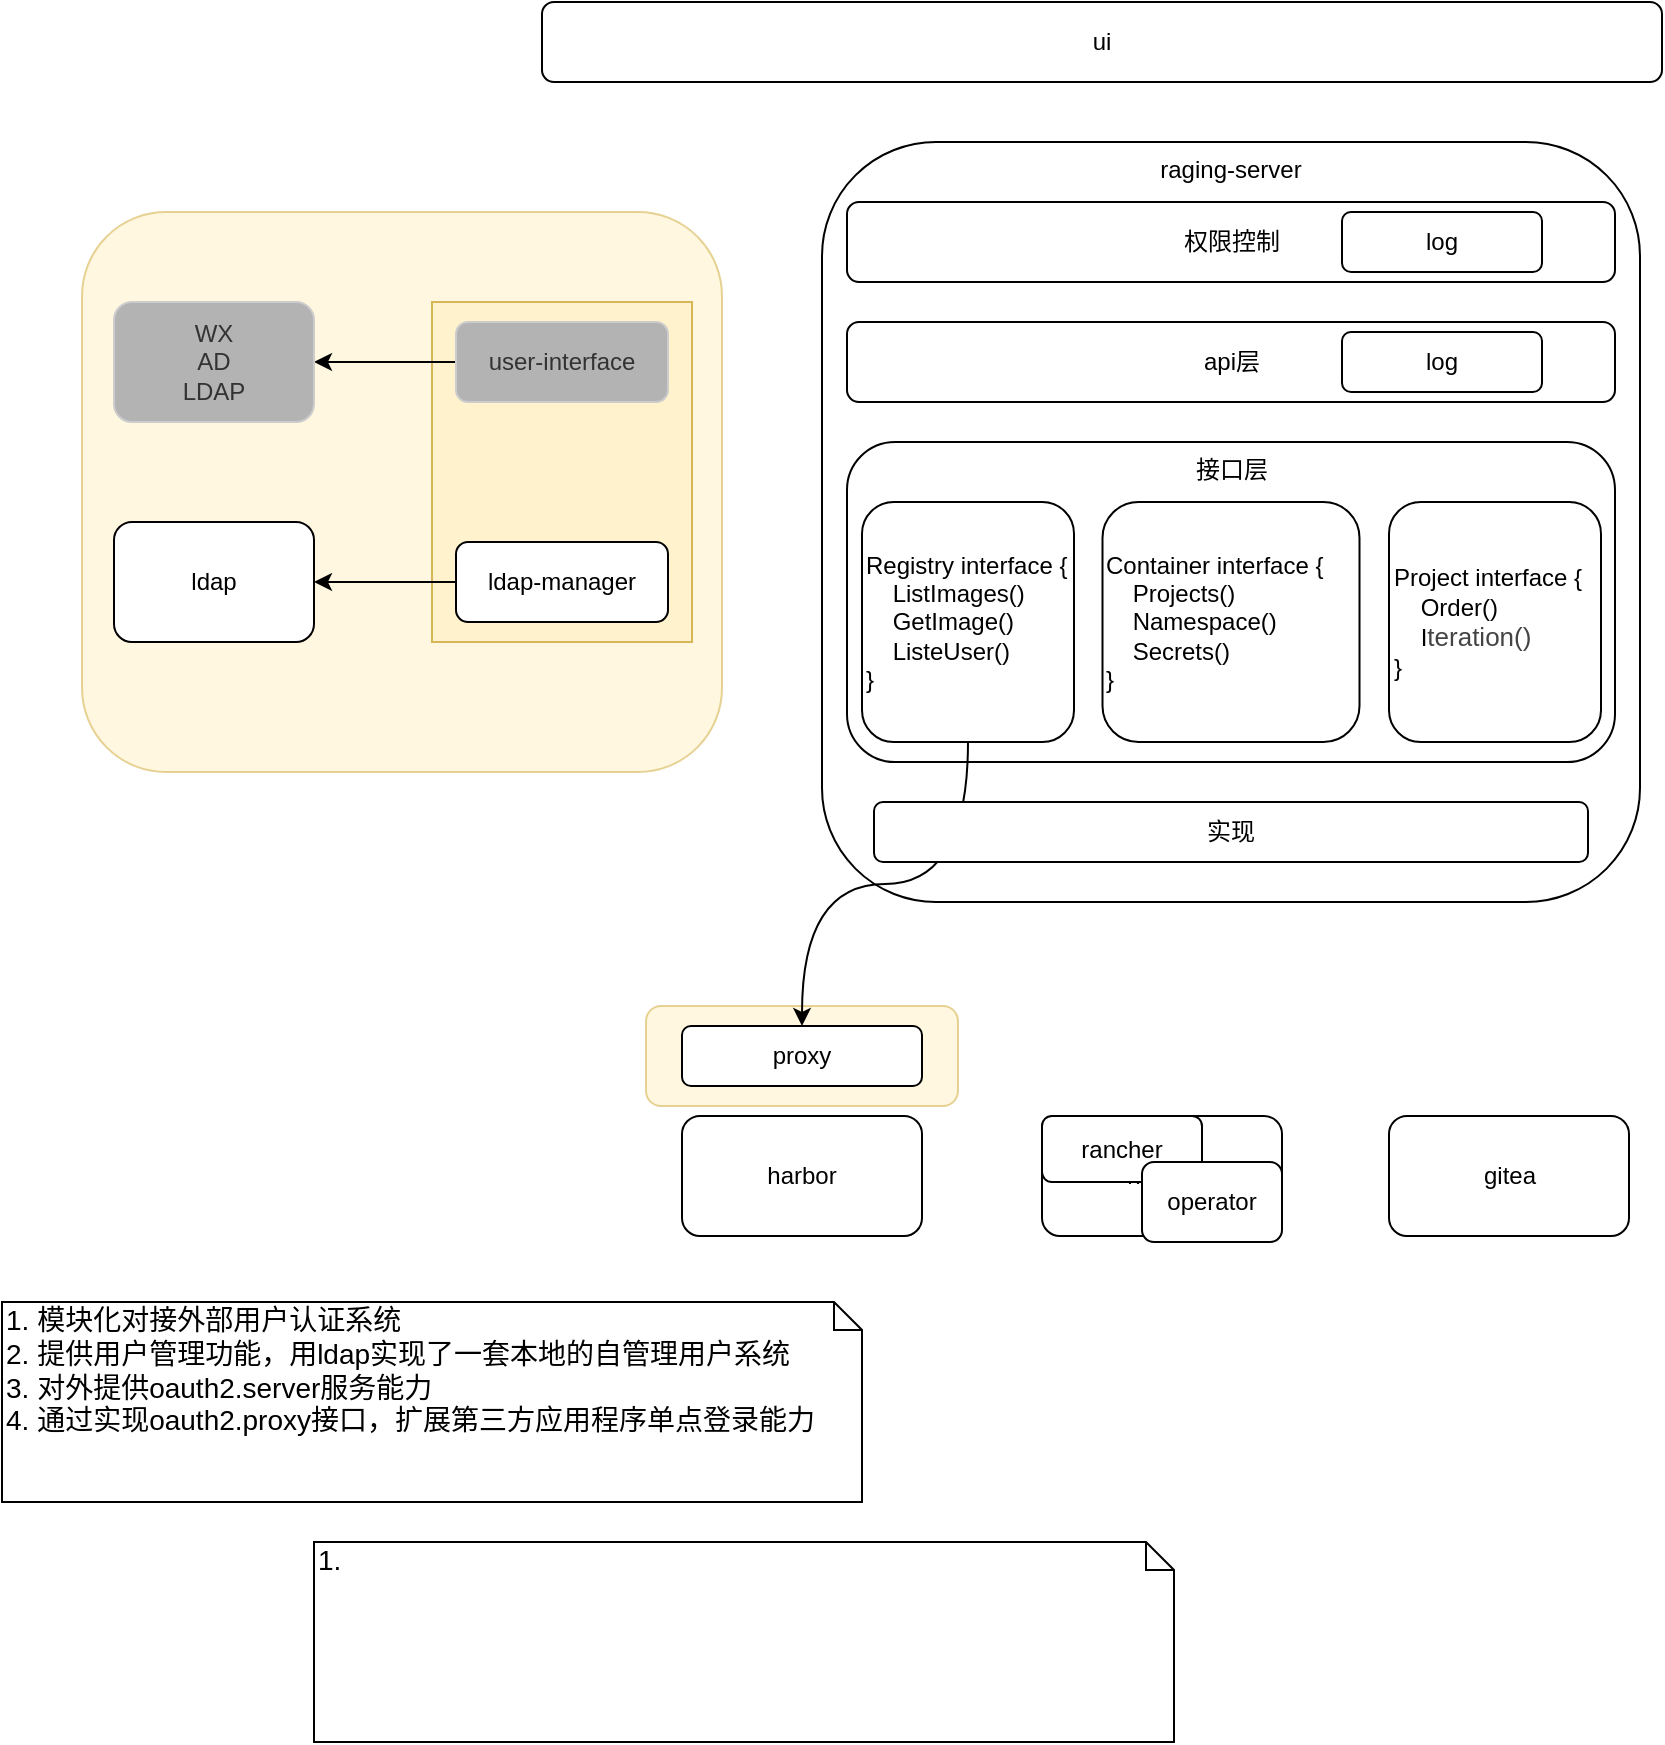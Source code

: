 <mxfile version="12.7.9" type="github">
  <diagram id="2zLyS7CO0fNIUSHIiofg" name="Page-1">
    <mxGraphModel dx="2249" dy="801" grid="1" gridSize="10" guides="1" tooltips="1" connect="1" arrows="1" fold="1" page="1" pageScale="1" pageWidth="827" pageHeight="1169" math="0" shadow="0">
      <root>
        <mxCell id="0" />
        <mxCell id="1" parent="0" />
        <mxCell id="tWpQMkSMTpR4HJjaRMgl-33" value="" style="rounded=1;whiteSpace=wrap;html=1;fillColor=#fff2cc;strokeColor=#d6b656;opacity=60;" vertex="1" parent="1">
          <mxGeometry x="232" y="522" width="156" height="50" as="geometry" />
        </mxCell>
        <mxCell id="tWpQMkSMTpR4HJjaRMgl-31" value="" style="rounded=1;whiteSpace=wrap;html=1;fillColor=#fff2cc;strokeColor=#d6b656;opacity=60;" vertex="1" parent="1">
          <mxGeometry x="-50" y="125" width="320" height="280" as="geometry" />
        </mxCell>
        <mxCell id="tWpQMkSMTpR4HJjaRMgl-26" value="harbor&lt;span style=&quot;color: rgba(0 , 0 , 0 , 0) ; font-family: monospace ; font-size: 0px ; white-space: nowrap&quot;&gt;%3CmxGraphModel%3E%3Croot%3E%3CmxCell%20id%3D%220%22%2F%3E%3CmxCell%20id%3D%221%22%20parent%3D%220%22%2F%3E%3CmxCell%20id%3D%222%22%20value%3D%22rancher%22%20style%3D%22rounded%3D1%3BwhiteSpace%3Dwrap%3Bhtml%3D1%3B%22%20vertex%3D%221%22%20parent%3D%221%22%3E%3CmxGeometry%20x%3D%22120%22%20y%3D%22400%22%20width%3D%22120%22%20height%3D%2260%22%20as%3D%22geometry%22%2F%3E%3C%2FmxCell%3E%3C%2Froot%3E%3C%2FmxGraphModel%3E&lt;/span&gt;" style="rounded=1;whiteSpace=wrap;html=1;" vertex="1" parent="1">
          <mxGeometry x="430" y="577" width="120" height="60" as="geometry" />
        </mxCell>
        <mxCell id="tWpQMkSMTpR4HJjaRMgl-22" value="" style="rounded=0;whiteSpace=wrap;html=1;fillColor=#fff2cc;strokeColor=#d6b656;" vertex="1" parent="1">
          <mxGeometry x="125" y="170" width="130" height="170" as="geometry" />
        </mxCell>
        <mxCell id="tWpQMkSMTpR4HJjaRMgl-1" value="ldap" style="rounded=1;whiteSpace=wrap;html=1;" vertex="1" parent="1">
          <mxGeometry x="-34" y="280" width="100" height="60" as="geometry" />
        </mxCell>
        <mxCell id="tWpQMkSMTpR4HJjaRMgl-2" value="raging-server" style="rounded=1;whiteSpace=wrap;html=1;verticalAlign=top;" vertex="1" parent="1">
          <mxGeometry x="320" y="90" width="409" height="380" as="geometry" />
        </mxCell>
        <mxCell id="tWpQMkSMTpR4HJjaRMgl-3" value="api层" style="rounded=1;whiteSpace=wrap;html=1;" vertex="1" parent="1">
          <mxGeometry x="332.5" y="180" width="384" height="40" as="geometry" />
        </mxCell>
        <mxCell id="tWpQMkSMTpR4HJjaRMgl-4" value="ui" style="rounded=1;whiteSpace=wrap;html=1;" vertex="1" parent="1">
          <mxGeometry x="180" y="20" width="560" height="40" as="geometry" />
        </mxCell>
        <mxCell id="tWpQMkSMTpR4HJjaRMgl-5" style="edgeStyle=orthogonalEdgeStyle;rounded=0;orthogonalLoop=1;jettySize=auto;html=1;exitX=0;exitY=0.5;exitDx=0;exitDy=0;entryX=1;entryY=0.5;entryDx=0;entryDy=0;" edge="1" parent="1" source="tWpQMkSMTpR4HJjaRMgl-6" target="tWpQMkSMTpR4HJjaRMgl-1">
          <mxGeometry relative="1" as="geometry" />
        </mxCell>
        <mxCell id="tWpQMkSMTpR4HJjaRMgl-6" value="ldap-manager" style="rounded=1;whiteSpace=wrap;html=1;" vertex="1" parent="1">
          <mxGeometry x="137" y="290" width="106" height="40" as="geometry" />
        </mxCell>
        <mxCell id="tWpQMkSMTpR4HJjaRMgl-7" style="edgeStyle=orthogonalEdgeStyle;rounded=0;orthogonalLoop=1;jettySize=auto;html=1;" edge="1" parent="1" source="tWpQMkSMTpR4HJjaRMgl-8" target="tWpQMkSMTpR4HJjaRMgl-9">
          <mxGeometry relative="1" as="geometry" />
        </mxCell>
        <mxCell id="tWpQMkSMTpR4HJjaRMgl-8" value="user-interface" style="rounded=1;whiteSpace=wrap;html=1;fillColor=#B3B3B3;strokeColor=#CCCCCC;fontColor=#333333;" vertex="1" parent="1">
          <mxGeometry x="137" y="180" width="106" height="40" as="geometry" />
        </mxCell>
        <mxCell id="tWpQMkSMTpR4HJjaRMgl-9" value="WX&lt;br&gt;AD&lt;br&gt;LDAP" style="rounded=1;whiteSpace=wrap;html=1;fillColor=#B3B3B3;strokeColor=#CCCCCC;fontColor=#333333;" vertex="1" parent="1">
          <mxGeometry x="-34" y="170" width="100" height="60" as="geometry" />
        </mxCell>
        <mxCell id="tWpQMkSMTpR4HJjaRMgl-10" value="权限控制" style="rounded=1;whiteSpace=wrap;html=1;" vertex="1" parent="1">
          <mxGeometry x="332.5" y="120" width="384" height="40" as="geometry" />
        </mxCell>
        <mxCell id="tWpQMkSMTpR4HJjaRMgl-11" value="log" style="rounded=1;whiteSpace=wrap;html=1;" vertex="1" parent="1">
          <mxGeometry x="580" y="125" width="100" height="30" as="geometry" />
        </mxCell>
        <mxCell id="tWpQMkSMTpR4HJjaRMgl-12" value="log" style="rounded=1;whiteSpace=wrap;html=1;" vertex="1" parent="1">
          <mxGeometry x="580" y="185" width="100" height="30" as="geometry" />
        </mxCell>
        <mxCell id="tWpQMkSMTpR4HJjaRMgl-13" value="接口层" style="rounded=1;whiteSpace=wrap;html=1;verticalAlign=top;" vertex="1" parent="1">
          <mxGeometry x="332.5" y="240" width="384" height="160" as="geometry" />
        </mxCell>
        <mxCell id="tWpQMkSMTpR4HJjaRMgl-14" value="rancher" style="rounded=1;whiteSpace=wrap;html=1;" vertex="1" parent="1">
          <mxGeometry x="430" y="577" width="80" height="33" as="geometry" />
        </mxCell>
        <mxCell id="tWpQMkSMTpR4HJjaRMgl-15" value="harbor&lt;span style=&quot;color: rgba(0 , 0 , 0 , 0) ; font-family: monospace ; font-size: 0px ; white-space: nowrap&quot;&gt;%3CmxGraphModel%3E%3Croot%3E%3CmxCell%20id%3D%220%22%2F%3E%3CmxCell%20id%3D%221%22%20parent%3D%220%22%2F%3E%3CmxCell%20id%3D%222%22%20value%3D%22rancher%22%20style%3D%22rounded%3D1%3BwhiteSpace%3Dwrap%3Bhtml%3D1%3B%22%20vertex%3D%221%22%20parent%3D%221%22%3E%3CmxGeometry%20x%3D%22120%22%20y%3D%22400%22%20width%3D%22120%22%20height%3D%2260%22%20as%3D%22geometry%22%2F%3E%3C%2FmxCell%3E%3C%2Froot%3E%3C%2FmxGraphModel%3E&lt;/span&gt;" style="rounded=1;whiteSpace=wrap;html=1;" vertex="1" parent="1">
          <mxGeometry x="250" y="577" width="120" height="60" as="geometry" />
        </mxCell>
        <mxCell id="tWpQMkSMTpR4HJjaRMgl-16" value="gitea" style="rounded=1;whiteSpace=wrap;html=1;" vertex="1" parent="1">
          <mxGeometry x="603.5" y="577" width="120" height="60" as="geometry" />
        </mxCell>
        <mxCell id="tWpQMkSMTpR4HJjaRMgl-18" style="edgeStyle=orthogonalEdgeStyle;rounded=0;orthogonalLoop=1;jettySize=auto;html=1;exitX=0.5;exitY=1;exitDx=0;exitDy=0;curved=1;" edge="1" parent="1" source="tWpQMkSMTpR4HJjaRMgl-17" target="tWpQMkSMTpR4HJjaRMgl-21">
          <mxGeometry relative="1" as="geometry" />
        </mxCell>
        <mxCell id="tWpQMkSMTpR4HJjaRMgl-17" value="Registry interface {&lt;br&gt;&amp;nbsp; &amp;nbsp; ListImages()&lt;br&gt;&amp;nbsp; &amp;nbsp; GetImage()&lt;br&gt;&amp;nbsp; &amp;nbsp; ListeUser()&amp;nbsp;&lt;br&gt;}" style="rounded=1;whiteSpace=wrap;html=1;strokeColor=#000000;fillColor=none;align=left;" vertex="1" parent="1">
          <mxGeometry x="340" y="270" width="106" height="120" as="geometry" />
        </mxCell>
        <mxCell id="tWpQMkSMTpR4HJjaRMgl-19" value="Container interface {&lt;br&gt;&amp;nbsp; &amp;nbsp; Projects()&lt;br&gt;&amp;nbsp; &amp;nbsp; Namespace()&lt;br&gt;&amp;nbsp; &amp;nbsp; Secrets()&amp;nbsp;&lt;br&gt;}" style="rounded=1;whiteSpace=wrap;html=1;strokeColor=#000000;fillColor=none;align=left;" vertex="1" parent="1">
          <mxGeometry x="460.25" y="270" width="128.5" height="120" as="geometry" />
        </mxCell>
        <mxCell id="tWpQMkSMTpR4HJjaRMgl-20" value="Project interface {&lt;br&gt;&amp;nbsp; &amp;nbsp; Order()&lt;br&gt;&amp;nbsp; &amp;nbsp; I&lt;span style=&quot;color: rgb(68 , 68 , 68) ; font-family: &amp;#34;arial&amp;#34; , &amp;#34;helvetica&amp;#34; , sans-serif ; font-size: 13px ; background-color: rgb(255 , 255 , 255)&quot;&gt;teration()&lt;/span&gt;&lt;br&gt;}" style="rounded=1;whiteSpace=wrap;html=1;strokeColor=#000000;fillColor=none;align=left;" vertex="1" parent="1">
          <mxGeometry x="603.5" y="270" width="106" height="120" as="geometry" />
        </mxCell>
        <mxCell id="tWpQMkSMTpR4HJjaRMgl-21" value="proxy" style="rounded=1;whiteSpace=wrap;html=1;" vertex="1" parent="1">
          <mxGeometry x="250" y="532" width="120" height="30" as="geometry" />
        </mxCell>
        <mxCell id="tWpQMkSMTpR4HJjaRMgl-23" value="实现" style="rounded=1;whiteSpace=wrap;html=1;" vertex="1" parent="1">
          <mxGeometry x="346" y="420" width="357" height="30" as="geometry" />
        </mxCell>
        <mxCell id="tWpQMkSMTpR4HJjaRMgl-25" value="operator" style="rounded=1;whiteSpace=wrap;html=1;" vertex="1" parent="1">
          <mxGeometry x="480" y="600" width="70" height="40" as="geometry" />
        </mxCell>
        <mxCell id="tWpQMkSMTpR4HJjaRMgl-29" value="&lt;font style=&quot;font-size: 14px&quot;&gt;1. 模块化对接外部用户认证系统&lt;br&gt;2. 提供用户管理功能，用ldap实现了一套本地的自管理用户系统&lt;br&gt;3. 对外提供oauth2.server服务能力&lt;br&gt;4. 通过实现oauth2.proxy接口，扩展第三方应用程序单点登录能力&lt;/font&gt;" style="shape=note;whiteSpace=wrap;html=1;size=14;verticalAlign=top;align=left;spacingTop=-6;" vertex="1" parent="1">
          <mxGeometry x="-90" y="670" width="430" height="100" as="geometry" />
        </mxCell>
        <mxCell id="tWpQMkSMTpR4HJjaRMgl-32" value="&lt;span style=&quot;font-size: 14px&quot;&gt;1.&amp;nbsp;&lt;/span&gt;" style="shape=note;whiteSpace=wrap;html=1;size=14;verticalAlign=top;align=left;spacingTop=-6;" vertex="1" parent="1">
          <mxGeometry x="66" y="790" width="430" height="100" as="geometry" />
        </mxCell>
      </root>
    </mxGraphModel>
  </diagram>
</mxfile>
